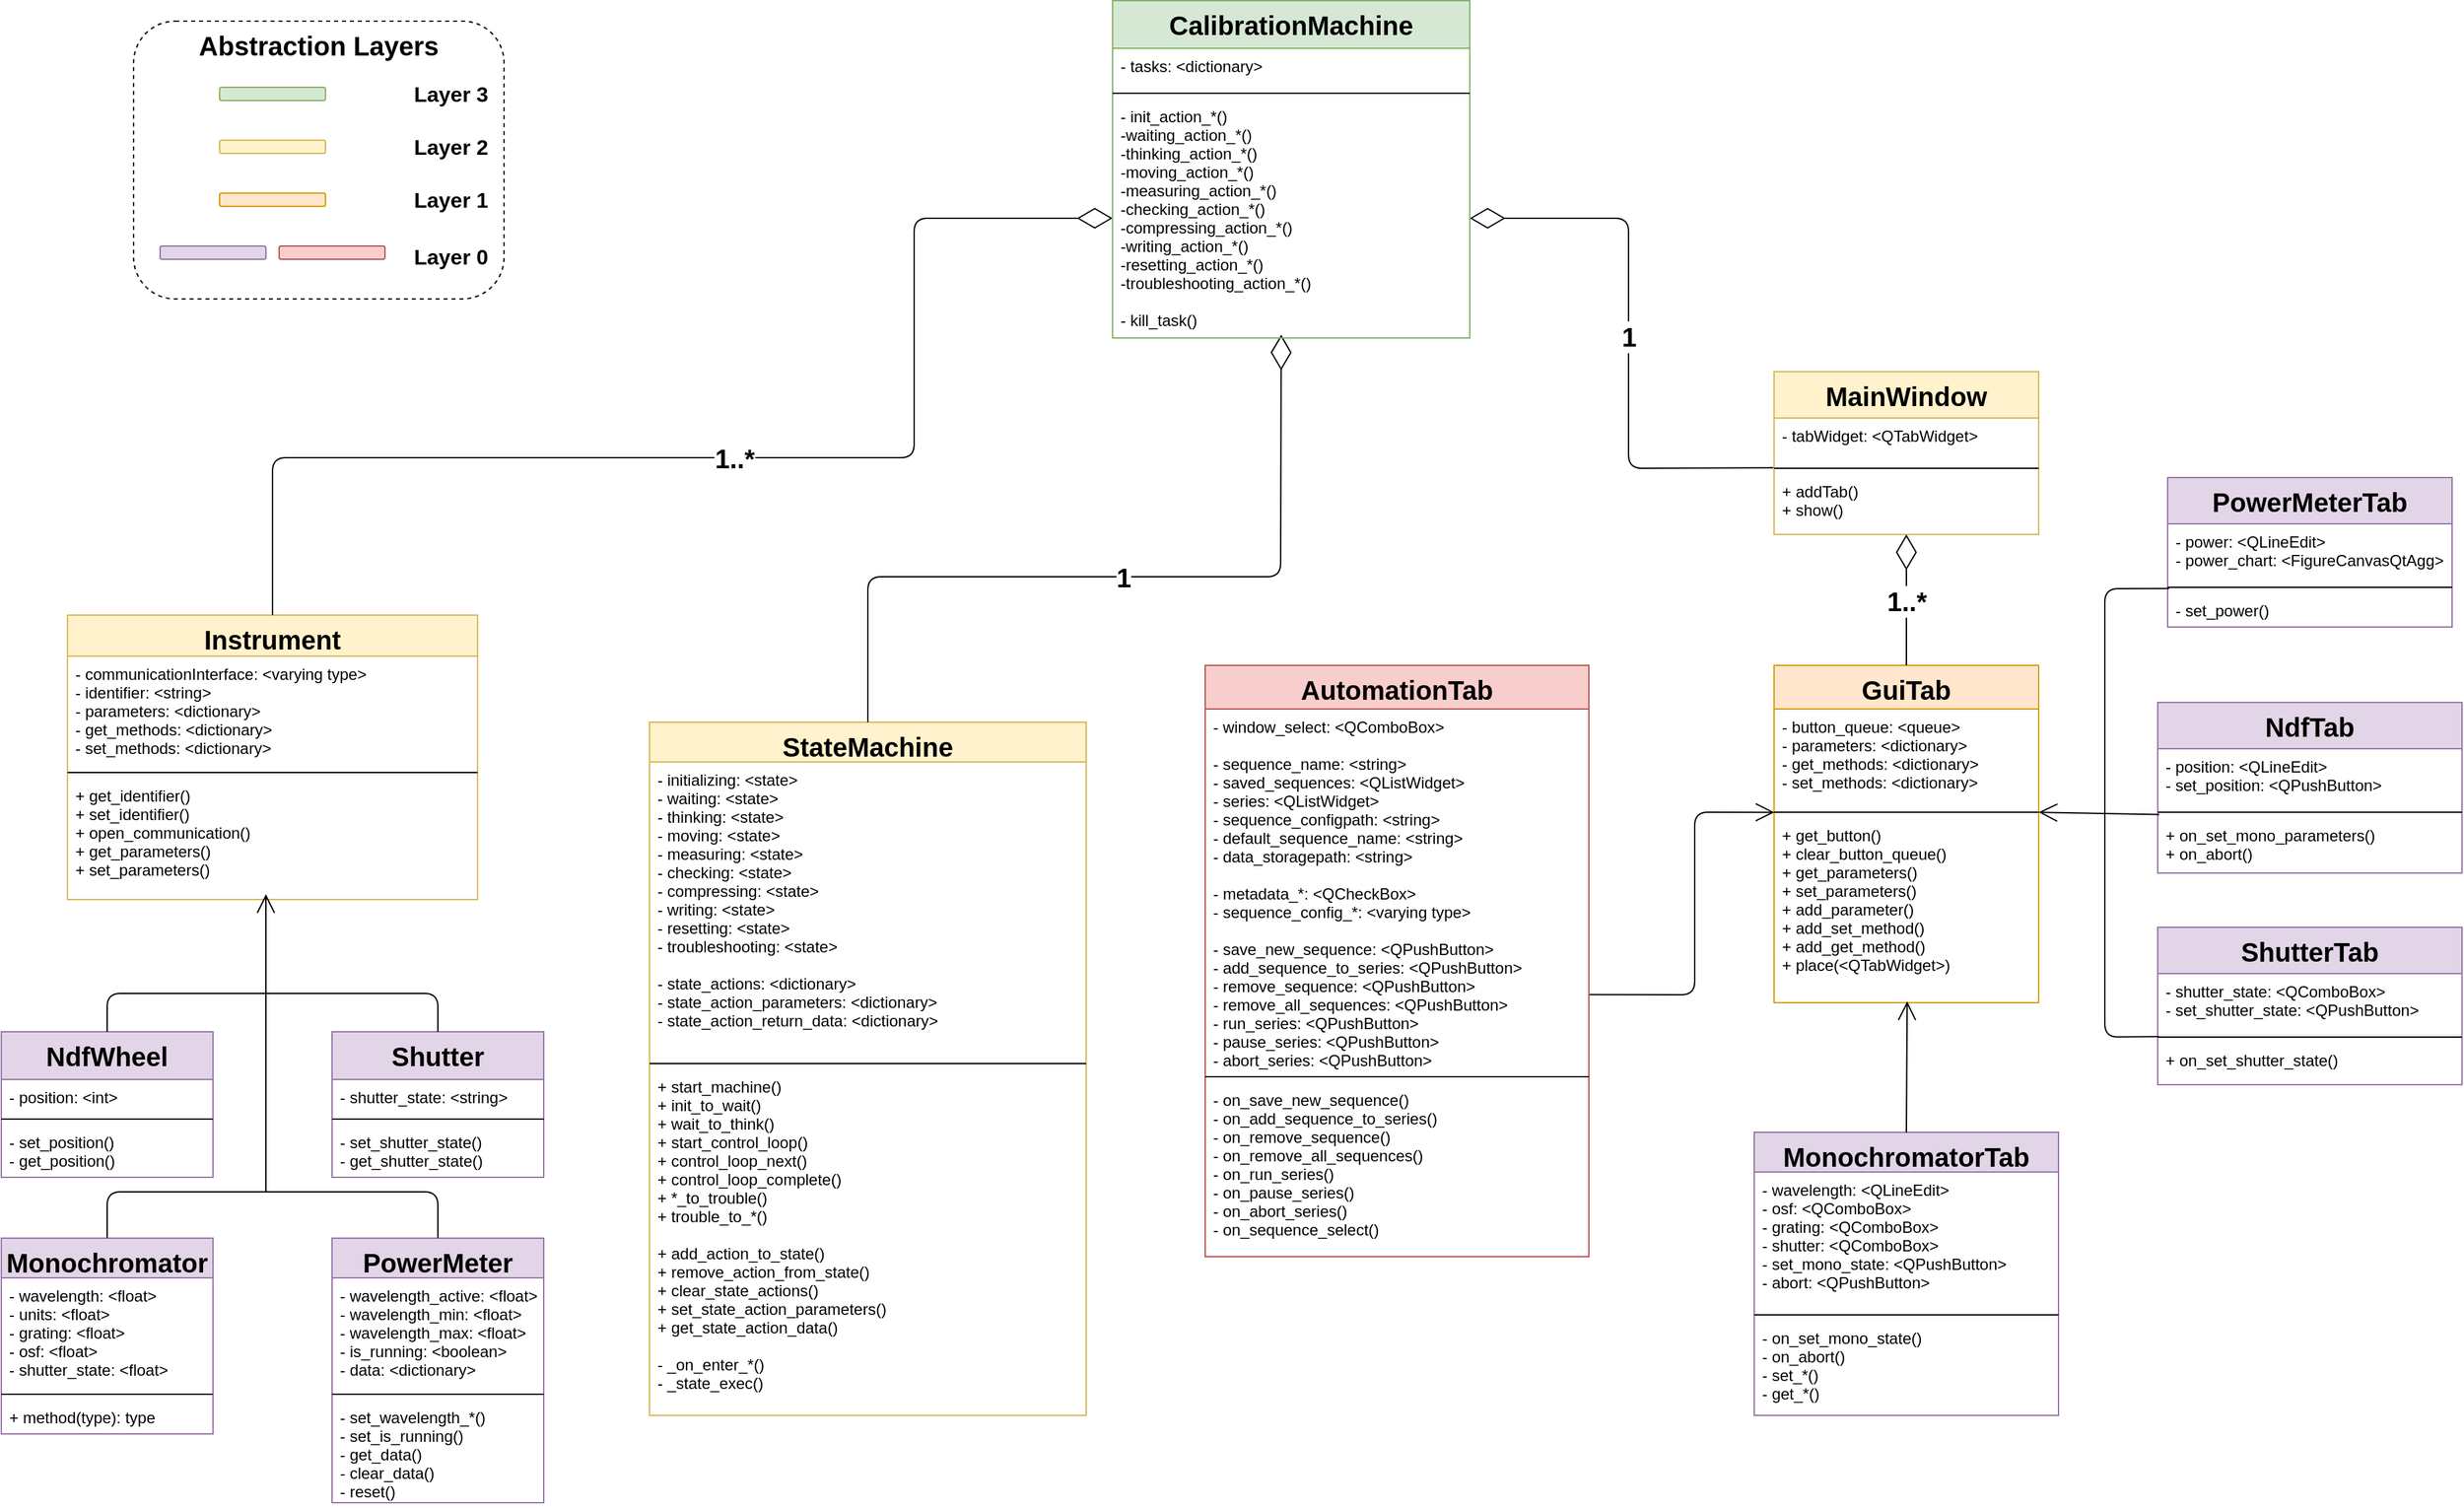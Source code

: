 <mxfile version="14.6.13" type="device"><diagram id="C5RBs43oDa-KdzZeNtuy" name="Page-1"><mxGraphModel dx="677" dy="410" grid="1" gridSize="10" guides="1" tooltips="1" connect="1" arrows="1" fold="1" page="1" pageScale="1" pageWidth="1920" pageHeight="1200" math="0" shadow="0"><root><mxCell id="WIyWlLk6GJQsqaUBKTNV-0"/><mxCell id="WIyWlLk6GJQsqaUBKTNV-1" parent="WIyWlLk6GJQsqaUBKTNV-0"/><mxCell id="ak-vX8_SoQsn9KYBD-md-125" value="Abstraction Layers" style="rounded=1;whiteSpace=wrap;html=1;fontSize=20;align=center;fillColor=none;dashed=1;verticalAlign=top;fontStyle=1" parent="WIyWlLk6GJQsqaUBKTNV-1" vertex="1"><mxGeometry x="140" y="70" width="280" height="210" as="geometry"/></mxCell><mxCell id="ak-vX8_SoQsn9KYBD-md-8" value="Instrument&#10;" style="swimlane;fontStyle=1;align=center;verticalAlign=top;childLayout=stackLayout;horizontal=1;startSize=31;horizontalStack=0;resizeParent=1;resizeParentMax=0;resizeLast=0;collapsible=1;marginBottom=0;fillColor=#fff2cc;strokeColor=#d6b656;fontSize=20;" parent="WIyWlLk6GJQsqaUBKTNV-1" vertex="1"><mxGeometry x="90" y="519" width="310" height="215" as="geometry"/></mxCell><mxCell id="ak-vX8_SoQsn9KYBD-md-9" value="- communicationInterface: &lt;varying type&gt;&#10;- identifier: &lt;string&gt;&#10;- parameters: &lt;dictionary&gt;&#10;- get_methods: &lt;dictionary&gt;&#10;- set_methods: &lt;dictionary&gt;" style="text;strokeColor=none;fillColor=none;align=left;verticalAlign=top;spacingLeft=4;spacingRight=4;overflow=hidden;rotatable=0;points=[[0,0.5],[1,0.5]];portConstraint=eastwest;" parent="ak-vX8_SoQsn9KYBD-md-8" vertex="1"><mxGeometry y="31" width="310" height="84" as="geometry"/></mxCell><mxCell id="ak-vX8_SoQsn9KYBD-md-10" value="" style="line;strokeWidth=1;fillColor=none;align=left;verticalAlign=middle;spacingTop=-1;spacingLeft=3;spacingRight=3;rotatable=0;labelPosition=right;points=[];portConstraint=eastwest;" parent="ak-vX8_SoQsn9KYBD-md-8" vertex="1"><mxGeometry y="115" width="310" height="8" as="geometry"/></mxCell><mxCell id="ak-vX8_SoQsn9KYBD-md-11" value="+ get_identifier()&#10;+ set_identifier()&#10;+ open_communication()&#10;+ get_parameters()&#10;+ set_parameters()" style="text;strokeColor=none;fillColor=none;align=left;verticalAlign=top;spacingLeft=4;spacingRight=4;overflow=hidden;rotatable=0;points=[[0,0.5],[1,0.5]];portConstraint=eastwest;" parent="ak-vX8_SoQsn9KYBD-md-8" vertex="1"><mxGeometry y="123" width="310" height="92" as="geometry"/></mxCell><mxCell id="ak-vX8_SoQsn9KYBD-md-16" value="StateMachine" style="swimlane;fontStyle=1;align=center;verticalAlign=top;childLayout=stackLayout;horizontal=1;startSize=30;horizontalStack=0;resizeParent=1;resizeParentMax=0;resizeLast=0;collapsible=1;marginBottom=0;fillColor=#fff2cc;strokeColor=#d6b656;fontSize=20;" parent="WIyWlLk6GJQsqaUBKTNV-1" vertex="1"><mxGeometry x="530" y="600" width="330" height="524" as="geometry"/></mxCell><mxCell id="ak-vX8_SoQsn9KYBD-md-17" value="- initializing: &lt;state&gt;&#10;- waiting: &lt;state&gt;&#10;- thinking: &lt;state&gt;&#10;- moving: &lt;state&gt;&#10;- measuring: &lt;state&gt;&#10;- checking: &lt;state&gt;&#10;- compressing: &lt;state&gt;&#10;- writing: &lt;state&gt;&#10;- resetting: &lt;state&gt;&#10;- troubleshooting: &lt;state&gt;&#10;&#10;- state_actions: &lt;dictionary&gt;&#10;- state_action_parameters: &lt;dictionary&gt;&#10;- state_action_return_data: &lt;dictionary&gt;" style="text;strokeColor=none;fillColor=none;align=left;verticalAlign=top;spacingLeft=4;spacingRight=4;overflow=hidden;rotatable=0;points=[[0,0.5],[1,0.5]];portConstraint=eastwest;" parent="ak-vX8_SoQsn9KYBD-md-16" vertex="1"><mxGeometry y="30" width="330" height="224" as="geometry"/></mxCell><mxCell id="ak-vX8_SoQsn9KYBD-md-18" value="" style="line;strokeWidth=1;fillColor=none;align=left;verticalAlign=middle;spacingTop=-1;spacingLeft=3;spacingRight=3;rotatable=0;labelPosition=right;points=[];portConstraint=eastwest;" parent="ak-vX8_SoQsn9KYBD-md-16" vertex="1"><mxGeometry y="254" width="330" height="8" as="geometry"/></mxCell><mxCell id="ak-vX8_SoQsn9KYBD-md-19" value="+ start_machine()&#10;+ init_to_wait()&#10;+ wait_to_think()&#10;+ start_control_loop()&#10;+ control_loop_next()&#10;+ control_loop_complete()&#10;+ *_to_trouble()&#10;+ trouble_to_*()&#10;&#10;+ add_action_to_state()&#10;+ remove_action_from_state()&#10;+ clear_state_actions()&#10;+ set_state_action_parameters()&#10;+ get_state_action_data()&#10;&#10;- _on_enter_*()&#10;- _state_exec()" style="text;strokeColor=none;fillColor=none;align=left;verticalAlign=top;spacingLeft=4;spacingRight=4;overflow=hidden;rotatable=0;points=[[0,0.5],[1,0.5]];portConstraint=eastwest;" parent="ak-vX8_SoQsn9KYBD-md-16" vertex="1"><mxGeometry y="262" width="330" height="262" as="geometry"/></mxCell><mxCell id="ak-vX8_SoQsn9KYBD-md-20" value="MainWindow" style="swimlane;fontStyle=1;align=center;verticalAlign=top;childLayout=stackLayout;horizontal=1;startSize=35;horizontalStack=0;resizeParent=1;resizeParentMax=0;resizeLast=0;collapsible=1;marginBottom=0;fillColor=#fff2cc;strokeColor=#d6b656;fontSize=20;" parent="WIyWlLk6GJQsqaUBKTNV-1" vertex="1"><mxGeometry x="1380" y="335" width="200" height="123" as="geometry"/></mxCell><mxCell id="ak-vX8_SoQsn9KYBD-md-21" value="- tabWidget: &lt;QTabWidget&gt;" style="text;strokeColor=none;fillColor=none;align=left;verticalAlign=top;spacingLeft=4;spacingRight=4;overflow=hidden;rotatable=0;points=[[0,0.5],[1,0.5]];portConstraint=eastwest;" parent="ak-vX8_SoQsn9KYBD-md-20" vertex="1"><mxGeometry y="35" width="200" height="34" as="geometry"/></mxCell><mxCell id="ak-vX8_SoQsn9KYBD-md-22" value="" style="line;strokeWidth=1;fillColor=none;align=left;verticalAlign=middle;spacingTop=-1;spacingLeft=3;spacingRight=3;rotatable=0;labelPosition=right;points=[];portConstraint=eastwest;" parent="ak-vX8_SoQsn9KYBD-md-20" vertex="1"><mxGeometry y="69" width="200" height="8" as="geometry"/></mxCell><mxCell id="ak-vX8_SoQsn9KYBD-md-23" value="+ addTab()&#10;+ show()" style="text;strokeColor=none;fillColor=none;align=left;verticalAlign=top;spacingLeft=4;spacingRight=4;overflow=hidden;rotatable=0;points=[[0,0.5],[1,0.5]];portConstraint=eastwest;" parent="ak-vX8_SoQsn9KYBD-md-20" vertex="1"><mxGeometry y="77" width="200" height="46" as="geometry"/></mxCell><mxCell id="ak-vX8_SoQsn9KYBD-md-24" value="GuiTab" style="swimlane;fontStyle=1;align=center;verticalAlign=top;childLayout=stackLayout;horizontal=1;startSize=33;horizontalStack=0;resizeParent=1;resizeParentMax=0;resizeLast=0;collapsible=1;marginBottom=0;fillColor=#ffe6cc;strokeColor=#d79b00;fontSize=20;" parent="WIyWlLk6GJQsqaUBKTNV-1" vertex="1"><mxGeometry x="1380" y="557" width="200" height="255" as="geometry"/></mxCell><mxCell id="ak-vX8_SoQsn9KYBD-md-25" value="- button_queue: &lt;queue&gt;&#10;- parameters: &lt;dictionary&gt;&#10;- get_methods: &lt;dictionary&gt;&#10;- set_methods: &lt;dictionary&gt;" style="text;strokeColor=none;fillColor=none;align=left;verticalAlign=top;spacingLeft=4;spacingRight=4;overflow=hidden;rotatable=0;points=[[0,0.5],[1,0.5]];portConstraint=eastwest;" parent="ak-vX8_SoQsn9KYBD-md-24" vertex="1"><mxGeometry y="33" width="200" height="74" as="geometry"/></mxCell><mxCell id="ak-vX8_SoQsn9KYBD-md-26" value="" style="line;strokeWidth=1;fillColor=none;align=left;verticalAlign=middle;spacingTop=-1;spacingLeft=3;spacingRight=3;rotatable=0;labelPosition=right;points=[];portConstraint=eastwest;" parent="ak-vX8_SoQsn9KYBD-md-24" vertex="1"><mxGeometry y="107" width="200" height="8" as="geometry"/></mxCell><mxCell id="ak-vX8_SoQsn9KYBD-md-27" value="+ get_button()&#10;+ clear_button_queue()&#10;+ get_parameters()&#10;+ set_parameters()&#10;+ add_parameter()&#10;+ add_set_method()&#10;+ add_get_method()&#10;+ place(&lt;QTabWidget&gt;)" style="text;strokeColor=none;fillColor=none;align=left;verticalAlign=top;spacingLeft=4;spacingRight=4;overflow=hidden;rotatable=0;points=[[0,0.5],[1,0.5]];portConstraint=eastwest;" parent="ak-vX8_SoQsn9KYBD-md-24" vertex="1"><mxGeometry y="115" width="200" height="140" as="geometry"/></mxCell><mxCell id="ak-vX8_SoQsn9KYBD-md-28" value="MonochromatorTab" style="swimlane;fontStyle=1;align=center;verticalAlign=top;childLayout=stackLayout;horizontal=1;startSize=30;horizontalStack=0;resizeParent=1;resizeParentMax=0;resizeLast=0;collapsible=1;marginBottom=0;fillColor=#e1d5e7;strokeColor=#9673a6;fontSize=20;" parent="WIyWlLk6GJQsqaUBKTNV-1" vertex="1"><mxGeometry x="1365" y="910" width="230" height="214" as="geometry"/></mxCell><mxCell id="ak-vX8_SoQsn9KYBD-md-29" value="- wavelength: &lt;QLineEdit&gt;&#10;- osf: &lt;QComboBox&gt;&#10;- grating: &lt;QComboBox&gt;&#10;- shutter: &lt;QComboBox&gt;&#10;- set_mono_state: &lt;QPushButton&gt;&#10;- abort: &lt;QPushButton&gt;" style="text;strokeColor=none;fillColor=none;align=left;verticalAlign=top;spacingLeft=4;spacingRight=4;overflow=hidden;rotatable=0;points=[[0,0.5],[1,0.5]];portConstraint=eastwest;" parent="ak-vX8_SoQsn9KYBD-md-28" vertex="1"><mxGeometry y="30" width="230" height="104" as="geometry"/></mxCell><mxCell id="ak-vX8_SoQsn9KYBD-md-30" value="" style="line;strokeWidth=1;fillColor=none;align=left;verticalAlign=middle;spacingTop=-1;spacingLeft=3;spacingRight=3;rotatable=0;labelPosition=right;points=[];portConstraint=eastwest;" parent="ak-vX8_SoQsn9KYBD-md-28" vertex="1"><mxGeometry y="134" width="230" height="8" as="geometry"/></mxCell><mxCell id="ak-vX8_SoQsn9KYBD-md-31" value="- on_set_mono_state()&#10;- on_abort()&#10;- set_*()&#10;- get_*()&#10;" style="text;strokeColor=none;fillColor=none;align=left;verticalAlign=top;spacingLeft=4;spacingRight=4;overflow=hidden;rotatable=0;points=[[0,0.5],[1,0.5]];portConstraint=eastwest;" parent="ak-vX8_SoQsn9KYBD-md-28" vertex="1"><mxGeometry y="142" width="230" height="72" as="geometry"/></mxCell><mxCell id="ak-vX8_SoQsn9KYBD-md-32" value="AutomationTab" style="swimlane;fontStyle=1;align=center;verticalAlign=top;childLayout=stackLayout;horizontal=1;startSize=33;horizontalStack=0;resizeParent=1;resizeParentMax=0;resizeLast=0;collapsible=1;marginBottom=0;fillColor=#f8cecc;strokeColor=#b85450;fontSize=20;" parent="WIyWlLk6GJQsqaUBKTNV-1" vertex="1"><mxGeometry x="950" y="557" width="290" height="447" as="geometry"/></mxCell><mxCell id="ak-vX8_SoQsn9KYBD-md-33" value="- window_select: &lt;QComboBox&gt;&#10;&#10;- sequence_name: &lt;string&gt;&#10;- saved_sequences: &lt;QListWidget&gt;&#10;- series: &lt;QListWidget&gt;&#10;- sequence_configpath: &lt;string&gt;&#10;- default_sequence_name: &lt;string&gt;&#10;- data_storagepath: &lt;string&gt;&#10;&#10;- metadata_*: &lt;QCheckBox&gt;&#10;- sequence_config_*: &lt;varying type&gt;&#10;&#10;- save_new_sequence: &lt;QPushButton&gt;&#10;- add_sequence_to_series: &lt;QPushButton&gt;&#10;- remove_sequence: &lt;QPushButton&gt;&#10;- remove_all_sequences: &lt;QPushButton&gt;&#10;- run_series: &lt;QPushButton&gt;&#10;- pause_series: &lt;QPushButton&gt;&#10;- abort_series: &lt;QPushButton&gt;" style="text;strokeColor=none;fillColor=none;align=left;verticalAlign=top;spacingLeft=4;spacingRight=4;overflow=hidden;rotatable=0;points=[[0,0.5],[1,0.5]];portConstraint=eastwest;" parent="ak-vX8_SoQsn9KYBD-md-32" vertex="1"><mxGeometry y="33" width="290" height="274" as="geometry"/></mxCell><mxCell id="ak-vX8_SoQsn9KYBD-md-34" value="" style="line;strokeWidth=1;fillColor=none;align=left;verticalAlign=middle;spacingTop=-1;spacingLeft=3;spacingRight=3;rotatable=0;labelPosition=right;points=[];portConstraint=eastwest;" parent="ak-vX8_SoQsn9KYBD-md-32" vertex="1"><mxGeometry y="307" width="290" height="8" as="geometry"/></mxCell><mxCell id="ak-vX8_SoQsn9KYBD-md-35" value="- on_save_new_sequence()&#10;- on_add_sequence_to_series()&#10;- on_remove_sequence()&#10;- on_remove_all_sequences()&#10;- on_run_series()&#10;- on_pause_series()&#10;- on_abort_series()&#10;- on_sequence_select()" style="text;strokeColor=none;fillColor=none;align=left;verticalAlign=top;spacingLeft=4;spacingRight=4;overflow=hidden;rotatable=0;points=[[0,0.5],[1,0.5]];portConstraint=eastwest;" parent="ak-vX8_SoQsn9KYBD-md-32" vertex="1"><mxGeometry y="315" width="290" height="132" as="geometry"/></mxCell><mxCell id="ak-vX8_SoQsn9KYBD-md-40" value="NdfTab" style="swimlane;fontStyle=1;align=center;verticalAlign=top;childLayout=stackLayout;horizontal=1;startSize=35;horizontalStack=0;resizeParent=1;resizeParentMax=0;resizeLast=0;collapsible=1;marginBottom=0;fillColor=#e1d5e7;strokeColor=#9673a6;fontSize=20;" parent="WIyWlLk6GJQsqaUBKTNV-1" vertex="1"><mxGeometry x="1670" y="585" width="230" height="129" as="geometry"/></mxCell><mxCell id="ak-vX8_SoQsn9KYBD-md-41" value="- position: &lt;QLineEdit&gt;&#10;- set_position: &lt;QPushButton&gt;" style="text;strokeColor=none;fillColor=none;align=left;verticalAlign=top;spacingLeft=4;spacingRight=4;overflow=hidden;rotatable=0;points=[[0,0.5],[1,0.5]];portConstraint=eastwest;" parent="ak-vX8_SoQsn9KYBD-md-40" vertex="1"><mxGeometry y="35" width="230" height="44" as="geometry"/></mxCell><mxCell id="ak-vX8_SoQsn9KYBD-md-42" value="" style="line;strokeWidth=1;fillColor=none;align=left;verticalAlign=middle;spacingTop=-1;spacingLeft=3;spacingRight=3;rotatable=0;labelPosition=right;points=[];portConstraint=eastwest;" parent="ak-vX8_SoQsn9KYBD-md-40" vertex="1"><mxGeometry y="79" width="230" height="8" as="geometry"/></mxCell><mxCell id="ak-vX8_SoQsn9KYBD-md-43" value="+ on_set_mono_parameters()&#10;+ on_abort()" style="text;strokeColor=none;fillColor=none;align=left;verticalAlign=top;spacingLeft=4;spacingRight=4;overflow=hidden;rotatable=0;points=[[0,0.5],[1,0.5]];portConstraint=eastwest;" parent="ak-vX8_SoQsn9KYBD-md-40" vertex="1"><mxGeometry y="87" width="230" height="42" as="geometry"/></mxCell><mxCell id="ak-vX8_SoQsn9KYBD-md-44" value="ShutterTab" style="swimlane;fontStyle=1;align=center;verticalAlign=top;childLayout=stackLayout;horizontal=1;startSize=35;horizontalStack=0;resizeParent=1;resizeParentMax=0;resizeLast=0;collapsible=1;marginBottom=0;fillColor=#e1d5e7;strokeColor=#9673a6;fontSize=20;" parent="WIyWlLk6GJQsqaUBKTNV-1" vertex="1"><mxGeometry x="1670" y="755" width="230" height="119" as="geometry"/></mxCell><mxCell id="ak-vX8_SoQsn9KYBD-md-45" value="- shutter_state: &lt;QComboBox&gt;&#10;- set_shutter_state: &lt;QPushButton&gt;" style="text;strokeColor=none;fillColor=none;align=left;verticalAlign=top;spacingLeft=4;spacingRight=4;overflow=hidden;rotatable=0;points=[[0,0.5],[1,0.5]];portConstraint=eastwest;" parent="ak-vX8_SoQsn9KYBD-md-44" vertex="1"><mxGeometry y="35" width="230" height="44" as="geometry"/></mxCell><mxCell id="ak-vX8_SoQsn9KYBD-md-46" value="" style="line;strokeWidth=1;fillColor=none;align=left;verticalAlign=middle;spacingTop=-1;spacingLeft=3;spacingRight=3;rotatable=0;labelPosition=right;points=[];portConstraint=eastwest;" parent="ak-vX8_SoQsn9KYBD-md-44" vertex="1"><mxGeometry y="79" width="230" height="8" as="geometry"/></mxCell><mxCell id="ak-vX8_SoQsn9KYBD-md-47" value="+ on_set_shutter_state()" style="text;strokeColor=none;fillColor=none;align=left;verticalAlign=top;spacingLeft=4;spacingRight=4;overflow=hidden;rotatable=0;points=[[0,0.5],[1,0.5]];portConstraint=eastwest;" parent="ak-vX8_SoQsn9KYBD-md-44" vertex="1"><mxGeometry y="87" width="230" height="32" as="geometry"/></mxCell><mxCell id="ak-vX8_SoQsn9KYBD-md-52" value="PowerMeterTab" style="swimlane;fontStyle=1;align=center;verticalAlign=top;childLayout=stackLayout;horizontal=1;startSize=35;horizontalStack=0;resizeParent=1;resizeParentMax=0;resizeLast=0;collapsible=1;marginBottom=0;fillColor=#e1d5e7;strokeColor=#9673a6;fontSize=20;" parent="WIyWlLk6GJQsqaUBKTNV-1" vertex="1"><mxGeometry x="1677.5" y="415" width="215" height="113" as="geometry"/></mxCell><mxCell id="ak-vX8_SoQsn9KYBD-md-53" value="- power: &lt;QLineEdit&gt;&#10;- power_chart: &lt;FigureCanvasQtAgg&gt;" style="text;strokeColor=none;fillColor=none;align=left;verticalAlign=top;spacingLeft=4;spacingRight=4;overflow=hidden;rotatable=0;points=[[0,0.5],[1,0.5]];portConstraint=eastwest;" parent="ak-vX8_SoQsn9KYBD-md-52" vertex="1"><mxGeometry y="35" width="215" height="44" as="geometry"/></mxCell><mxCell id="ak-vX8_SoQsn9KYBD-md-54" value="" style="line;strokeWidth=1;fillColor=none;align=left;verticalAlign=middle;spacingTop=-1;spacingLeft=3;spacingRight=3;rotatable=0;labelPosition=right;points=[];portConstraint=eastwest;" parent="ak-vX8_SoQsn9KYBD-md-52" vertex="1"><mxGeometry y="79" width="215" height="8" as="geometry"/></mxCell><mxCell id="ak-vX8_SoQsn9KYBD-md-55" value="- set_power()" style="text;strokeColor=none;fillColor=none;align=left;verticalAlign=top;spacingLeft=4;spacingRight=4;overflow=hidden;rotatable=0;points=[[0,0.5],[1,0.5]];portConstraint=eastwest;" parent="ak-vX8_SoQsn9KYBD-md-52" vertex="1"><mxGeometry y="87" width="215" height="26" as="geometry"/></mxCell><mxCell id="ak-vX8_SoQsn9KYBD-md-61" value="1..*" style="endArrow=diamondThin;endFill=0;endSize=24;html=1;exitX=0.5;exitY=0;exitDx=0;exitDy=0;fontStyle=1;fontSize=20;entryX=0;entryY=0.5;entryDx=0;entryDy=0;" parent="WIyWlLk6GJQsqaUBKTNV-1" source="ak-vX8_SoQsn9KYBD-md-8" target="ak-vX8_SoQsn9KYBD-md-117" edge="1"><mxGeometry width="160" relative="1" as="geometry"><mxPoint x="310" y="465" as="sourcePoint"/><mxPoint x="655" y="395" as="targetPoint"/><Array as="points"><mxPoint x="245" y="400"/><mxPoint x="730" y="400"/><mxPoint x="730" y="219"/></Array></mxGeometry></mxCell><mxCell id="ak-vX8_SoQsn9KYBD-md-64" value="" style="endArrow=open;endFill=1;endSize=12;html=1;entryX=0.001;entryY=0.511;entryDx=0;entryDy=0;entryPerimeter=0;exitX=1.002;exitY=0.788;exitDx=0;exitDy=0;exitPerimeter=0;" parent="WIyWlLk6GJQsqaUBKTNV-1" source="ak-vX8_SoQsn9KYBD-md-33" target="ak-vX8_SoQsn9KYBD-md-26" edge="1"><mxGeometry width="160" relative="1" as="geometry"><mxPoint x="1219" y="875" as="sourcePoint"/><mxPoint x="1378" y="665" as="targetPoint"/><Array as="points"><mxPoint x="1320" y="806"/><mxPoint x="1320" y="668"/></Array></mxGeometry></mxCell><mxCell id="ak-vX8_SoQsn9KYBD-md-65" value="1..*" style="endArrow=diamondThin;endFill=0;endSize=24;html=1;exitX=0.5;exitY=0;exitDx=0;exitDy=0;entryX=0.5;entryY=1;entryDx=0;entryDy=0;fontSize=20;fontStyle=1" parent="WIyWlLk6GJQsqaUBKTNV-1" source="ak-vX8_SoQsn9KYBD-md-24" target="ak-vX8_SoQsn9KYBD-md-20" edge="1"><mxGeometry width="160" relative="1" as="geometry"><mxPoint x="1410" y="505" as="sourcePoint"/><mxPoint x="1570" y="505" as="targetPoint"/></mxGeometry></mxCell><mxCell id="ak-vX8_SoQsn9KYBD-md-68" value="1" style="endArrow=diamondThin;endFill=0;endSize=24;html=1;exitX=-0.003;exitY=1.108;exitDx=0;exitDy=0;exitPerimeter=0;fontSize=20;fontStyle=1;entryX=1;entryY=0.5;entryDx=0;entryDy=0;" parent="WIyWlLk6GJQsqaUBKTNV-1" source="ak-vX8_SoQsn9KYBD-md-21" target="ak-vX8_SoQsn9KYBD-md-117" edge="1"><mxGeometry width="160" relative="1" as="geometry"><mxPoint x="1205" y="425" as="sourcePoint"/><mxPoint x="1275" y="550" as="targetPoint"/><Array as="points"><mxPoint x="1270" y="408"/><mxPoint x="1270" y="219"/></Array></mxGeometry></mxCell><mxCell id="ak-vX8_SoQsn9KYBD-md-69" value="" style="endArrow=open;endFill=1;endSize=12;html=1;exitX=0.5;exitY=0;exitDx=0;exitDy=0;entryX=0.503;entryY=0.993;entryDx=0;entryDy=0;entryPerimeter=0;" parent="WIyWlLk6GJQsqaUBKTNV-1" source="ak-vX8_SoQsn9KYBD-md-28" target="ak-vX8_SoQsn9KYBD-md-27" edge="1"><mxGeometry width="160" relative="1" as="geometry"><mxPoint x="1400" y="845" as="sourcePoint"/><mxPoint x="1560" y="845" as="targetPoint"/></mxGeometry></mxCell><mxCell id="ak-vX8_SoQsn9KYBD-md-70" value="" style="endArrow=open;endFill=1;endSize=12;html=1;entryX=1;entryY=0.507;entryDx=0;entryDy=0;entryPerimeter=0;exitX=0.005;exitY=-0.053;exitDx=0;exitDy=0;exitPerimeter=0;" parent="WIyWlLk6GJQsqaUBKTNV-1" source="ak-vX8_SoQsn9KYBD-md-43" target="ak-vX8_SoQsn9KYBD-md-26" edge="1"><mxGeometry width="160" relative="1" as="geometry"><mxPoint x="1650" y="661" as="sourcePoint"/><mxPoint x="1837.5" y="975" as="targetPoint"/></mxGeometry></mxCell><mxCell id="ak-vX8_SoQsn9KYBD-md-71" value="" style="endArrow=none;html=1;exitX=0.005;exitY=1.111;exitDx=0;exitDy=0;exitPerimeter=0;" parent="WIyWlLk6GJQsqaUBKTNV-1" source="ak-vX8_SoQsn9KYBD-md-53" edge="1"><mxGeometry width="50" height="50" relative="1" as="geometry"><mxPoint x="1810" y="615" as="sourcePoint"/><mxPoint x="1630" y="660" as="targetPoint"/><Array as="points"><mxPoint x="1630" y="499"/></Array></mxGeometry></mxCell><mxCell id="ak-vX8_SoQsn9KYBD-md-72" value="" style="endArrow=none;html=1;exitX=0.004;exitY=0.458;exitDx=0;exitDy=0;exitPerimeter=0;" parent="WIyWlLk6GJQsqaUBKTNV-1" source="ak-vX8_SoQsn9KYBD-md-46" edge="1"><mxGeometry width="50" height="50" relative="1" as="geometry"><mxPoint x="1650" y="830" as="sourcePoint"/><mxPoint x="1630" y="660" as="targetPoint"/><Array as="points"><mxPoint x="1630" y="838"/></Array></mxGeometry></mxCell><mxCell id="ak-vX8_SoQsn9KYBD-md-73" value="NdfWheel" style="swimlane;fontStyle=1;align=center;verticalAlign=top;childLayout=stackLayout;horizontal=1;startSize=36;horizontalStack=0;resizeParent=1;resizeParentMax=0;resizeLast=0;collapsible=1;marginBottom=0;fontSize=20;fillColor=#e1d5e7;strokeColor=#9673a6;" parent="WIyWlLk6GJQsqaUBKTNV-1" vertex="1"><mxGeometry x="40" y="834" width="160" height="110" as="geometry"/></mxCell><mxCell id="ak-vX8_SoQsn9KYBD-md-74" value="- position: &lt;int&gt;" style="text;strokeColor=none;fillColor=none;align=left;verticalAlign=top;spacingLeft=4;spacingRight=4;overflow=hidden;rotatable=0;points=[[0,0.5],[1,0.5]];portConstraint=eastwest;" parent="ak-vX8_SoQsn9KYBD-md-73" vertex="1"><mxGeometry y="36" width="160" height="26" as="geometry"/></mxCell><mxCell id="ak-vX8_SoQsn9KYBD-md-75" value="" style="line;strokeWidth=1;fillColor=none;align=left;verticalAlign=middle;spacingTop=-1;spacingLeft=3;spacingRight=3;rotatable=0;labelPosition=right;points=[];portConstraint=eastwest;" parent="ak-vX8_SoQsn9KYBD-md-73" vertex="1"><mxGeometry y="62" width="160" height="8" as="geometry"/></mxCell><mxCell id="ak-vX8_SoQsn9KYBD-md-76" value="- set_position()&#10;- get_position()" style="text;strokeColor=none;fillColor=none;align=left;verticalAlign=top;spacingLeft=4;spacingRight=4;overflow=hidden;rotatable=0;points=[[0,0.5],[1,0.5]];portConstraint=eastwest;" parent="ak-vX8_SoQsn9KYBD-md-73" vertex="1"><mxGeometry y="70" width="160" height="40" as="geometry"/></mxCell><mxCell id="ak-vX8_SoQsn9KYBD-md-77" value="Shutter" style="swimlane;fontStyle=1;align=center;verticalAlign=top;childLayout=stackLayout;horizontal=1;startSize=36;horizontalStack=0;resizeParent=1;resizeParentMax=0;resizeLast=0;collapsible=1;marginBottom=0;fontSize=20;fillColor=#e1d5e7;strokeColor=#9673a6;" parent="WIyWlLk6GJQsqaUBKTNV-1" vertex="1"><mxGeometry x="290" y="834" width="160" height="110" as="geometry"/></mxCell><mxCell id="ak-vX8_SoQsn9KYBD-md-78" value="- shutter_state: &lt;string&gt;" style="text;strokeColor=none;fillColor=none;align=left;verticalAlign=top;spacingLeft=4;spacingRight=4;overflow=hidden;rotatable=0;points=[[0,0.5],[1,0.5]];portConstraint=eastwest;" parent="ak-vX8_SoQsn9KYBD-md-77" vertex="1"><mxGeometry y="36" width="160" height="26" as="geometry"/></mxCell><mxCell id="ak-vX8_SoQsn9KYBD-md-79" value="" style="line;strokeWidth=1;fillColor=none;align=left;verticalAlign=middle;spacingTop=-1;spacingLeft=3;spacingRight=3;rotatable=0;labelPosition=right;points=[];portConstraint=eastwest;" parent="ak-vX8_SoQsn9KYBD-md-77" vertex="1"><mxGeometry y="62" width="160" height="8" as="geometry"/></mxCell><mxCell id="ak-vX8_SoQsn9KYBD-md-80" value="- set_shutter_state()&#10;- get_shutter_state()" style="text;strokeColor=none;fillColor=none;align=left;verticalAlign=top;spacingLeft=4;spacingRight=4;overflow=hidden;rotatable=0;points=[[0,0.5],[1,0.5]];portConstraint=eastwest;" parent="ak-vX8_SoQsn9KYBD-md-77" vertex="1"><mxGeometry y="70" width="160" height="40" as="geometry"/></mxCell><mxCell id="ak-vX8_SoQsn9KYBD-md-81" value="Monochromator" style="swimlane;fontStyle=1;align=center;verticalAlign=top;childLayout=stackLayout;horizontal=1;startSize=30;horizontalStack=0;resizeParent=1;resizeParentMax=0;resizeLast=0;collapsible=1;marginBottom=0;fontSize=20;fillColor=#e1d5e7;strokeColor=#9673a6;" parent="WIyWlLk6GJQsqaUBKTNV-1" vertex="1"><mxGeometry x="40" y="990" width="160" height="148" as="geometry"/></mxCell><mxCell id="ak-vX8_SoQsn9KYBD-md-82" value="- wavelength: &lt;float&gt;&#10;- units: &lt;float&gt;&#10;- grating: &lt;float&gt;&#10;- osf: &lt;float&gt;&#10;- shutter_state: &lt;float&gt;" style="text;strokeColor=none;fillColor=none;align=left;verticalAlign=top;spacingLeft=4;spacingRight=4;overflow=hidden;rotatable=0;points=[[0,0.5],[1,0.5]];portConstraint=eastwest;" parent="ak-vX8_SoQsn9KYBD-md-81" vertex="1"><mxGeometry y="30" width="160" height="84" as="geometry"/></mxCell><mxCell id="ak-vX8_SoQsn9KYBD-md-83" value="" style="line;strokeWidth=1;fillColor=none;align=left;verticalAlign=middle;spacingTop=-1;spacingLeft=3;spacingRight=3;rotatable=0;labelPosition=right;points=[];portConstraint=eastwest;" parent="ak-vX8_SoQsn9KYBD-md-81" vertex="1"><mxGeometry y="114" width="160" height="8" as="geometry"/></mxCell><mxCell id="ak-vX8_SoQsn9KYBD-md-84" value="+ method(type): type" style="text;strokeColor=none;fillColor=none;align=left;verticalAlign=top;spacingLeft=4;spacingRight=4;overflow=hidden;rotatable=0;points=[[0,0.5],[1,0.5]];portConstraint=eastwest;" parent="ak-vX8_SoQsn9KYBD-md-81" vertex="1"><mxGeometry y="122" width="160" height="26" as="geometry"/></mxCell><mxCell id="ak-vX8_SoQsn9KYBD-md-85" value="PowerMeter" style="swimlane;fontStyle=1;align=center;verticalAlign=top;childLayout=stackLayout;horizontal=1;startSize=30;horizontalStack=0;resizeParent=1;resizeParentMax=0;resizeLast=0;collapsible=1;marginBottom=0;fontSize=20;fillColor=#e1d5e7;strokeColor=#9673a6;" parent="WIyWlLk6GJQsqaUBKTNV-1" vertex="1"><mxGeometry x="290" y="990" width="160" height="200" as="geometry"/></mxCell><mxCell id="ak-vX8_SoQsn9KYBD-md-86" value="- wavelength_active: &lt;float&gt;&#10;- wavelength_min: &lt;float&gt;&#10;- wavelength_max: &lt;float&gt;&#10;- is_running: &lt;boolean&gt;&#10;- data: &lt;dictionary&gt;" style="text;strokeColor=none;fillColor=none;align=left;verticalAlign=top;spacingLeft=4;spacingRight=4;overflow=hidden;rotatable=0;points=[[0,0.5],[1,0.5]];portConstraint=eastwest;" parent="ak-vX8_SoQsn9KYBD-md-85" vertex="1"><mxGeometry y="30" width="160" height="84" as="geometry"/></mxCell><mxCell id="ak-vX8_SoQsn9KYBD-md-87" value="" style="line;strokeWidth=1;fillColor=none;align=left;verticalAlign=middle;spacingTop=-1;spacingLeft=3;spacingRight=3;rotatable=0;labelPosition=right;points=[];portConstraint=eastwest;" parent="ak-vX8_SoQsn9KYBD-md-85" vertex="1"><mxGeometry y="114" width="160" height="8" as="geometry"/></mxCell><mxCell id="ak-vX8_SoQsn9KYBD-md-88" value="- set_wavelength_*()&#10;- set_is_running()&#10;- get_data()&#10;- clear_data()&#10;- reset()" style="text;strokeColor=none;fillColor=none;align=left;verticalAlign=top;spacingLeft=4;spacingRight=4;overflow=hidden;rotatable=0;points=[[0,0.5],[1,0.5]];portConstraint=eastwest;" parent="ak-vX8_SoQsn9KYBD-md-85" vertex="1"><mxGeometry y="122" width="160" height="78" as="geometry"/></mxCell><mxCell id="ak-vX8_SoQsn9KYBD-md-89" value="1" style="endArrow=diamondThin;endFill=0;endSize=24;html=1;fontSize=20;exitX=0.5;exitY=0;exitDx=0;exitDy=0;fontStyle=1;entryX=0.472;entryY=0.986;entryDx=0;entryDy=0;entryPerimeter=0;" parent="WIyWlLk6GJQsqaUBKTNV-1" source="ak-vX8_SoQsn9KYBD-md-16" target="ak-vX8_SoQsn9KYBD-md-117" edge="1"><mxGeometry width="160" relative="1" as="geometry"><mxPoint x="705" y="545" as="sourcePoint"/><mxPoint x="1000" y="492" as="targetPoint"/><Array as="points"><mxPoint x="695" y="490"/><mxPoint x="1007" y="490"/></Array></mxGeometry></mxCell><mxCell id="ak-vX8_SoQsn9KYBD-md-105" value="" style="endArrow=none;html=1;fontSize=20;exitX=0.5;exitY=0;exitDx=0;exitDy=0;" parent="WIyWlLk6GJQsqaUBKTNV-1" source="ak-vX8_SoQsn9KYBD-md-73" edge="1"><mxGeometry width="50" height="50" relative="1" as="geometry"><mxPoint x="730" y="875" as="sourcePoint"/><mxPoint x="240" y="805" as="targetPoint"/><Array as="points"><mxPoint x="120" y="805"/></Array></mxGeometry></mxCell><mxCell id="ak-vX8_SoQsn9KYBD-md-106" value="" style="endArrow=none;html=1;fontSize=20;entryX=0.5;entryY=0;entryDx=0;entryDy=0;" parent="WIyWlLk6GJQsqaUBKTNV-1" target="ak-vX8_SoQsn9KYBD-md-77" edge="1"><mxGeometry width="50" height="50" relative="1" as="geometry"><mxPoint x="240" y="805" as="sourcePoint"/><mxPoint x="360" y="845" as="targetPoint"/><Array as="points"><mxPoint x="370" y="805"/></Array></mxGeometry></mxCell><mxCell id="ak-vX8_SoQsn9KYBD-md-107" value="" style="endArrow=none;html=1;fontSize=20;exitX=0.5;exitY=0;exitDx=0;exitDy=0;" parent="WIyWlLk6GJQsqaUBKTNV-1" source="ak-vX8_SoQsn9KYBD-md-81" edge="1"><mxGeometry width="50" height="50" relative="1" as="geometry"><mxPoint x="510" y="885" as="sourcePoint"/><mxPoint x="240" y="955" as="targetPoint"/><Array as="points"><mxPoint x="120" y="955"/></Array></mxGeometry></mxCell><mxCell id="ak-vX8_SoQsn9KYBD-md-108" value="" style="endArrow=none;html=1;fontSize=20;exitX=0.5;exitY=0;exitDx=0;exitDy=0;" parent="WIyWlLk6GJQsqaUBKTNV-1" source="ak-vX8_SoQsn9KYBD-md-85" edge="1"><mxGeometry width="50" height="50" relative="1" as="geometry"><mxPoint x="330" y="985" as="sourcePoint"/><mxPoint x="240" y="955" as="targetPoint"/><Array as="points"><mxPoint x="370" y="955"/></Array></mxGeometry></mxCell><mxCell id="ak-vX8_SoQsn9KYBD-md-111" value="" style="endArrow=open;endFill=1;endSize=12;html=1;fontSize=20;" parent="WIyWlLk6GJQsqaUBKTNV-1" edge="1"><mxGeometry width="160" relative="1" as="geometry"><mxPoint x="240" y="955" as="sourcePoint"/><mxPoint x="240" y="730" as="targetPoint"/></mxGeometry></mxCell><mxCell id="ak-vX8_SoQsn9KYBD-md-114" value="CalibrationMachine" style="swimlane;fontStyle=1;align=center;verticalAlign=top;childLayout=stackLayout;horizontal=1;startSize=36;horizontalStack=0;resizeParent=1;resizeParentMax=0;resizeLast=0;collapsible=1;marginBottom=0;fontSize=20;strokeColor=#82b366;fillColor=#d5e8d4;" parent="WIyWlLk6GJQsqaUBKTNV-1" vertex="1"><mxGeometry x="880" y="54.5" width="270" height="255" as="geometry"/></mxCell><mxCell id="ak-vX8_SoQsn9KYBD-md-115" value="- tasks: &lt;dictionary&gt;" style="text;strokeColor=none;fillColor=none;align=left;verticalAlign=top;spacingLeft=4;spacingRight=4;overflow=hidden;rotatable=0;points=[[0,0.5],[1,0.5]];portConstraint=eastwest;" parent="ak-vX8_SoQsn9KYBD-md-114" vertex="1"><mxGeometry y="36" width="270" height="30" as="geometry"/></mxCell><mxCell id="ak-vX8_SoQsn9KYBD-md-116" value="" style="line;strokeWidth=1;fillColor=none;align=left;verticalAlign=middle;spacingTop=-1;spacingLeft=3;spacingRight=3;rotatable=0;labelPosition=right;points=[];portConstraint=eastwest;" parent="ak-vX8_SoQsn9KYBD-md-114" vertex="1"><mxGeometry y="66" width="270" height="8" as="geometry"/></mxCell><mxCell id="ak-vX8_SoQsn9KYBD-md-117" value="- init_action_*()&#10;-waiting_action_*()&#10;-thinking_action_*()&#10;-moving_action_*()&#10;-measuring_action_*()&#10;-checking_action_*()&#10;-compressing_action_*()&#10;-writing_action_*()&#10;-resetting_action_*()&#10;-troubleshooting_action_*()&#10;&#10;- kill_task()" style="text;strokeColor=none;fillColor=none;align=left;verticalAlign=top;spacingLeft=4;spacingRight=4;overflow=hidden;rotatable=0;points=[[0,0.5],[1,0.5]];portConstraint=eastwest;" parent="ak-vX8_SoQsn9KYBD-md-114" vertex="1"><mxGeometry y="74" width="270" height="181" as="geometry"/></mxCell><mxCell id="ak-vX8_SoQsn9KYBD-md-119" value="" style="rounded=1;whiteSpace=wrap;html=1;fontSize=12;strokeColor=#d6b656;align=left;fillColor=#fff2cc;" parent="WIyWlLk6GJQsqaUBKTNV-1" vertex="1"><mxGeometry x="205" y="160" width="80" height="10" as="geometry"/></mxCell><mxCell id="ak-vX8_SoQsn9KYBD-md-120" value="" style="rounded=1;whiteSpace=wrap;html=1;fontSize=12;strokeColor=#b85450;align=left;fillColor=#f8cecc;" parent="WIyWlLk6GJQsqaUBKTNV-1" vertex="1"><mxGeometry x="250" y="240" width="80" height="10" as="geometry"/></mxCell><mxCell id="ak-vX8_SoQsn9KYBD-md-121" value="" style="rounded=1;whiteSpace=wrap;html=1;fontSize=12;strokeColor=#9673a6;align=left;fillColor=#e1d5e7;" parent="WIyWlLk6GJQsqaUBKTNV-1" vertex="1"><mxGeometry x="160" y="240" width="80" height="10" as="geometry"/></mxCell><mxCell id="ak-vX8_SoQsn9KYBD-md-122" value="" style="rounded=1;whiteSpace=wrap;html=1;fontSize=12;strokeColor=#d79b00;align=left;fillColor=#ffe6cc;" parent="WIyWlLk6GJQsqaUBKTNV-1" vertex="1"><mxGeometry x="205" y="200" width="80" height="10" as="geometry"/></mxCell><mxCell id="ak-vX8_SoQsn9KYBD-md-123" value="" style="rounded=1;whiteSpace=wrap;html=1;fontSize=12;strokeColor=#82b366;align=left;fillColor=#d5e8d4;" parent="WIyWlLk6GJQsqaUBKTNV-1" vertex="1"><mxGeometry x="205" y="120" width="80" height="10" as="geometry"/></mxCell><mxCell id="ka65y8KQUEl3AjMF-26g-1" value="Layer 0" style="text;html=1;strokeColor=none;fillColor=none;align=center;verticalAlign=middle;whiteSpace=wrap;rounded=0;fontStyle=1;fontSize=16;" parent="WIyWlLk6GJQsqaUBKTNV-1" vertex="1"><mxGeometry x="350" y="240" width="60" height="15" as="geometry"/></mxCell><mxCell id="ka65y8KQUEl3AjMF-26g-2" value="Layer 1" style="text;html=1;strokeColor=none;fillColor=none;align=center;verticalAlign=middle;whiteSpace=wrap;rounded=0;fontStyle=1;fontSize=16;" parent="WIyWlLk6GJQsqaUBKTNV-1" vertex="1"><mxGeometry x="350" y="195" width="60" height="20" as="geometry"/></mxCell><mxCell id="ka65y8KQUEl3AjMF-26g-3" value="Layer 2" style="text;html=1;strokeColor=none;fillColor=none;align=center;verticalAlign=middle;whiteSpace=wrap;rounded=0;fontStyle=1;fontSize=16;" parent="WIyWlLk6GJQsqaUBKTNV-1" vertex="1"><mxGeometry x="350" y="155" width="60" height="20" as="geometry"/></mxCell><mxCell id="ka65y8KQUEl3AjMF-26g-4" value="Layer 3" style="text;html=1;strokeColor=none;fillColor=none;align=center;verticalAlign=middle;whiteSpace=wrap;rounded=0;fontStyle=1;fontSize=16;" parent="WIyWlLk6GJQsqaUBKTNV-1" vertex="1"><mxGeometry x="350" y="115" width="60" height="20" as="geometry"/></mxCell></root></mxGraphModel></diagram></mxfile>